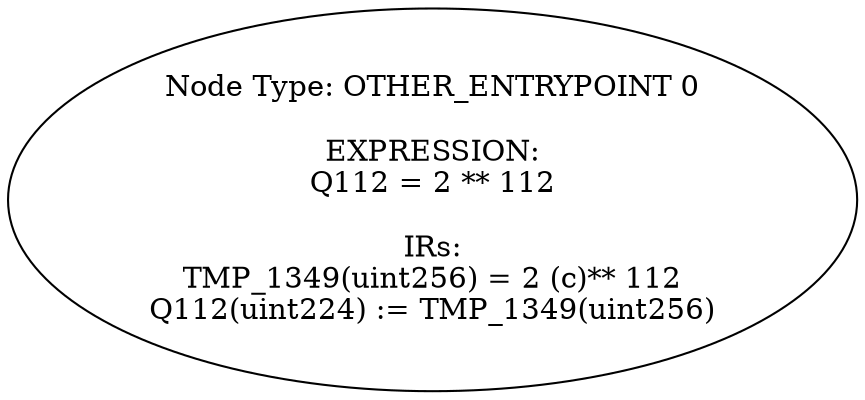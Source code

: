 digraph{
0[label="Node Type: OTHER_ENTRYPOINT 0

EXPRESSION:
Q112 = 2 ** 112

IRs:
TMP_1349(uint256) = 2 (c)** 112
Q112(uint224) := TMP_1349(uint256)"];
}
